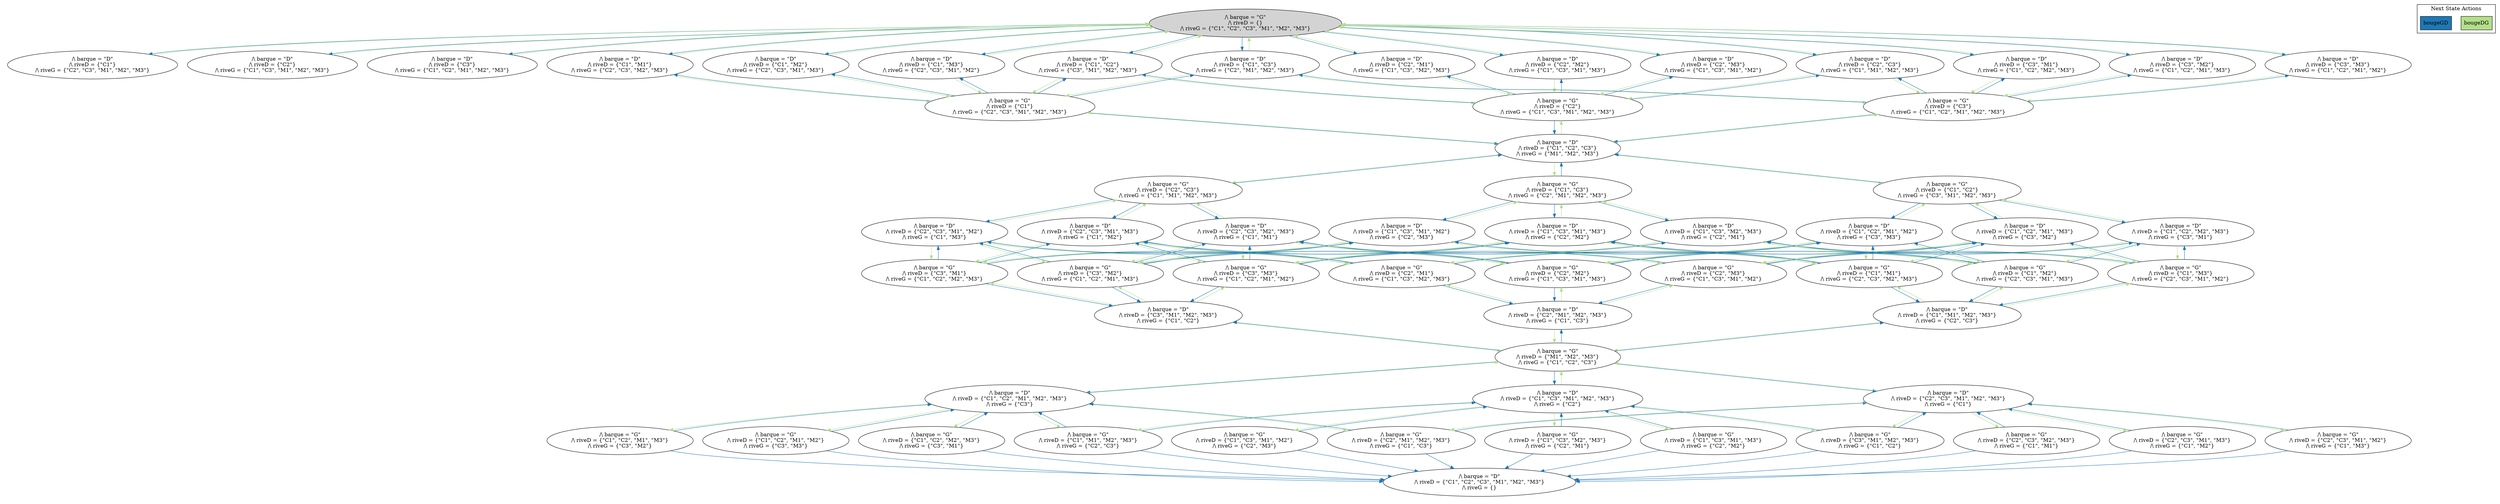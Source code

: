 strict digraph DiskGraph {
edge [colorscheme="paired12"]
nodesep=0.35;
subgraph cluster_graph {
color="white";
4030868867932361665 [label="/\\ barque = \"G\"\n/\\ riveD = {}\n/\\ riveG = {\"C1\", \"C2\", \"C3\", \"M1\", \"M2\", \"M3\"}",style = filled]
4030868867932361665 -> -6231506398632580203 [label="",color="2",fontcolor="2"];
-6231506398632580203 [label="/\\ barque = \"D\"\n/\\ riveD = {\"C1\"}\n/\\ riveG = {\"C2\", \"C3\", \"M1\", \"M2\", \"M3\"}"];
-6231506398632580203 -> 4030868867932361665 [label="",color="3",fontcolor="3"];
4030868867932361665 -> 1670963006725834817 [label="",color="2",fontcolor="2"];
1670963006725834817 [label="/\\ barque = \"D\"\n/\\ riveD = {\"C2\"}\n/\\ riveG = {\"C1\", \"C3\", \"M1\", \"M2\", \"M3\"}"];
4030868867932361665 -> 123309549816462765 [label="",color="2",fontcolor="2"];
123309549816462765 [label="/\\ barque = \"D\"\n/\\ riveD = {\"C3\"}\n/\\ riveG = {\"C1\", \"C2\", \"M1\", \"M2\", \"M3\"}"];
4030868867932361665 -> -3993333130398680573 [label="",color="2",fontcolor="2"];
-3993333130398680573 [label="/\\ barque = \"D\"\n/\\ riveD = {\"C1\", \"C2\"}\n/\\ riveG = {\"C3\", \"M1\", \"M2\", \"M3\"}"];
1670963006725834817 -> 4030868867932361665 [label="",color="3",fontcolor="3"];
4030868867932361665 -> -7188146901933294528 [label="",color="2",fontcolor="2"];
-7188146901933294528 [label="/\\ barque = \"D\"\n/\\ riveD = {\"C1\", \"C3\"}\n/\\ riveG = {\"C2\", \"M1\", \"M2\", \"M3\"}"];
4030868867932361665 -> 4496216124205627773 [label="",color="2",fontcolor="2"];
4496216124205627773 [label="/\\ barque = \"D\"\n/\\ riveD = {\"C1\", \"M1\"}\n/\\ riveG = {\"C2\", \"C3\", \"M2\", \"M3\"}"];
4030868867932361665 -> -88954962758276831 [label="",color="2",fontcolor="2"];
-88954962758276831 [label="/\\ barque = \"D\"\n/\\ riveD = {\"C1\", \"M2\"}\n/\\ riveG = {\"C2\", \"C3\", \"M1\", \"M3\"}"];
4030868867932361665 -> -3051903447119641982 [label="",color="2",fontcolor="2"];
-3051903447119641982 [label="/\\ barque = \"D\"\n/\\ riveD = {\"C1\", \"M3\"}\n/\\ riveG = {\"C2\", \"C3\", \"M1\", \"M2\"}"];
123309549816462765 -> 4030868867932361665 [label="",color="3",fontcolor="3"];
4030868867932361665 -> -6362405565835943308 [label="",color="2",fontcolor="2"];
-6362405565835943308 [label="/\\ barque = \"D\"\n/\\ riveD = {\"C2\", \"C3\"}\n/\\ riveG = {\"C1\", \"M1\", \"M2\", \"M3\"}"];
4030868867932361665 -> 427673863795074889 [label="",color="2",fontcolor="2"];
427673863795074889 [label="/\\ barque = \"D\"\n/\\ riveD = {\"C2\", \"M1\"}\n/\\ riveG = {\"C1\", \"C3\", \"M2\", \"M3\"}"];
4030868867932361665 -> -4230757689336432875 [label="",color="2",fontcolor="2"];
-4230757689336432875 [label="/\\ barque = \"D\"\n/\\ riveD = {\"C2\", \"M2\"}\n/\\ riveG = {\"C1\", \"C3\", \"M1\", \"M3\"}"];
4030868867932361665 -> -1283571666236646218 [label="",color="2",fontcolor="2"];
-1283571666236646218 [label="/\\ barque = \"D\"\n/\\ riveD = {\"C2\", \"M3\"}\n/\\ riveG = {\"C1\", \"C3\", \"M1\", \"M2\"}"];
-3993333130398680573 -> -8569792807721253449 [label="",color="3",fontcolor="3"];
-8569792807721253449 [label="/\\ barque = \"G\"\n/\\ riveD = {\"C2\"}\n/\\ riveG = {\"C1\", \"C3\", \"M1\", \"M2\", \"M3\"}"];
4030868867932361665 -> 583489071460285050 [label="",color="2",fontcolor="2"];
583489071460285050 [label="/\\ barque = \"D\"\n/\\ riveD = {\"C3\", \"M1\"}\n/\\ riveG = {\"C1\", \"C2\", \"M2\", \"M3\"}"];
-3993333130398680573 -> 4009526564395673187 [label="",color="3",fontcolor="3"];
4009526564395673187 [label="/\\ barque = \"G\"\n/\\ riveD = {\"C1\"}\n/\\ riveG = {\"C2\", \"C3\", \"M1\", \"M2\", \"M3\"}"];
4030868867932361665 -> -3981521369155868122 [label="",color="2",fontcolor="2"];
-3981521369155868122 [label="/\\ barque = \"D\"\n/\\ riveD = {\"C3\", \"M2\"}\n/\\ riveG = {\"C1\", \"C2\", \"M1\", \"M3\"}"];
-3993333130398680573 -> 4030868867932361665 [label="",color="3",fontcolor="3"];
4030868867932361665 -> -2028790842994835067 [label="",color="2",fontcolor="2"];
-2028790842994835067 [label="/\\ barque = \"D\"\n/\\ riveD = {\"C3\", \"M3\"}\n/\\ riveG = {\"C1\", \"C2\", \"M1\", \"M2\"}"];
-7188146901933294528 -> -6946912680726974373 [label="",color="3",fontcolor="3"];
-6946912680726974373 [label="/\\ barque = \"G\"\n/\\ riveD = {\"C3\"}\n/\\ riveG = {\"C1\", \"C2\", \"M1\", \"M2\", \"M3\"}"];
-7188146901933294528 -> 4009526564395673187 [label="",color="3",fontcolor="3"];
-7188146901933294528 -> 4030868867932361665 [label="",color="3",fontcolor="3"];
4496216124205627773 -> 4009526564395673187 [label="",color="3",fontcolor="3"];
4496216124205627773 -> 4030868867932361665 [label="",color="3",fontcolor="3"];
-88954962758276831 -> 4009526564395673187 [label="",color="3",fontcolor="3"];
-88954962758276831 -> 4030868867932361665 [label="",color="3",fontcolor="3"];
-3051903447119641982 -> 4009526564395673187 [label="",color="3",fontcolor="3"];
-3051903447119641982 -> 4030868867932361665 [label="",color="3",fontcolor="3"];
-6362405565835943308 -> -6946912680726974373 [label="",color="3",fontcolor="3"];
-6362405565835943308 -> -8569792807721253449 [label="",color="3",fontcolor="3"];
427673863795074889 -> -8569792807721253449 [label="",color="3",fontcolor="3"];
-6362405565835943308 -> 4030868867932361665 [label="",color="3",fontcolor="3"];
427673863795074889 -> 4030868867932361665 [label="",color="3",fontcolor="3"];
-4230757689336432875 -> -8569792807721253449 [label="",color="3",fontcolor="3"];
-1283571666236646218 -> -8569792807721253449 [label="",color="3",fontcolor="3"];
-4230757689336432875 -> 4030868867932361665 [label="",color="3",fontcolor="3"];
-1283571666236646218 -> 4030868867932361665 [label="",color="3",fontcolor="3"];
-8569792807721253449 -> -3993333130398680573 [label="",color="2",fontcolor="2"];
-8569792807721253449 -> -6362405565835943308 [label="",color="2",fontcolor="2"];
-8569792807721253449 -> 427673863795074889 [label="",color="2",fontcolor="2"];
583489071460285050 -> -6946912680726974373 [label="",color="3",fontcolor="3"];
-8569792807721253449 -> -4230757689336432875 [label="",color="2",fontcolor="2"];
-8569792807721253449 -> -1283571666236646218 [label="",color="2",fontcolor="2"];
583489071460285050 -> 4030868867932361665 [label="",color="3",fontcolor="3"];
-8569792807721253449 -> -1760424878717054544 [label="",color="2",fontcolor="2"];
-1760424878717054544 [label="/\\ barque = \"D\"\n/\\ riveD = {\"C1\", \"C2\", \"C3\"}\n/\\ riveG = {\"M1\", \"M2\", \"M3\"}"];
4009526564395673187 -> -3993333130398680573 [label="",color="2",fontcolor="2"];
4009526564395673187 -> -7188146901933294528 [label="",color="2",fontcolor="2"];
4009526564395673187 -> 4496216124205627773 [label="",color="2",fontcolor="2"];
4009526564395673187 -> -88954962758276831 [label="",color="2",fontcolor="2"];
4009526564395673187 -> -3051903447119641982 [label="",color="2",fontcolor="2"];
4009526564395673187 -> -1760424878717054544 [label="",color="2",fontcolor="2"];
-3981521369155868122 -> -6946912680726974373 [label="",color="3",fontcolor="3"];
-3981521369155868122 -> 4030868867932361665 [label="",color="3",fontcolor="3"];
-2028790842994835067 -> -6946912680726974373 [label="",color="3",fontcolor="3"];
-6946912680726974373 -> -7188146901933294528 [label="",color="2",fontcolor="2"];
-6946912680726974373 -> -6362405565835943308 [label="",color="2",fontcolor="2"];
-2028790842994835067 -> 4030868867932361665 [label="",color="3",fontcolor="3"];
-6946912680726974373 -> 583489071460285050 [label="",color="2",fontcolor="2"];
-6946912680726974373 -> -3981521369155868122 [label="",color="2",fontcolor="2"];
-6946912680726974373 -> -2028790842994835067 [label="",color="2",fontcolor="2"];
-6946912680726974373 -> -1760424878717054544 [label="",color="2",fontcolor="2"];
-1760424878717054544 -> 4149432638727581570 [label="",color="3",fontcolor="3"];
4149432638727581570 [label="/\\ barque = \"G\"\n/\\ riveD = {\"C2\", \"C3\"}\n/\\ riveG = {\"C1\", \"M1\", \"M2\", \"M3\"}"];
-1760424878717054544 -> 152872398177530294 [label="",color="3",fontcolor="3"];
152872398177530294 [label="/\\ barque = \"G\"\n/\\ riveD = {\"C1\", \"C3\"}\n/\\ riveG = {\"C2\", \"M1\", \"M2\", \"M3\"}"];
-1760424878717054544 -> 6247999512668551157 [label="",color="3",fontcolor="3"];
6247999512668551157 [label="/\\ barque = \"G\"\n/\\ riveD = {\"C1\", \"C2\"}\n/\\ riveG = {\"C3\", \"M1\", \"M2\", \"M3\"}"];
-1760424878717054544 -> -6946912680726974373 [label="",color="3",fontcolor="3"];
-1760424878717054544 -> -8569792807721253449 [label="",color="3",fontcolor="3"];
-1760424878717054544 -> 4009526564395673187 [label="",color="3",fontcolor="3"];
4149432638727581570 -> -1760424878717054544 [label="",color="2",fontcolor="2"];
152872398177530294 -> -1760424878717054544 [label="",color="2",fontcolor="2"];
4149432638727581570 -> -2096982607839092251 [label="",color="2",fontcolor="2"];
-2096982607839092251 [label="/\\ barque = \"D\"\n/\\ riveD = {\"C2\", \"C3\", \"M1\", \"M2\"}\n/\\ riveG = {\"C1\", \"M3\"}"];
4149432638727581570 -> 1866204512614104322 [label="",color="2",fontcolor="2"];
1866204512614104322 [label="/\\ barque = \"D\"\n/\\ riveD = {\"C2\", \"C3\", \"M1\", \"M3\"}\n/\\ riveG = {\"C1\", \"M2\"}"];
4149432638727581570 -> -2646084815817032849 [label="",color="2",fontcolor="2"];
-2646084815817032849 [label="/\\ barque = \"D\"\n/\\ riveD = {\"C2\", \"C3\", \"M2\", \"M3\"}\n/\\ riveG = {\"C1\", \"M1\"}"];
152872398177530294 -> -2002871597451549368 [label="",color="2",fontcolor="2"];
-2002871597451549368 [label="/\\ barque = \"D\"\n/\\ riveD = {\"C1\", \"C3\", \"M1\", \"M2\"}\n/\\ riveG = {\"C2\", \"M3\"}"];
152872398177530294 -> 2248506315659966895 [label="",color="2",fontcolor="2"];
2248506315659966895 [label="/\\ barque = \"D\"\n/\\ riveD = {\"C1\", \"C3\", \"M1\", \"M3\"}\n/\\ riveG = {\"C2\", \"M2\"}"];
6247999512668551157 -> -1760424878717054544 [label="",color="2",fontcolor="2"];
152872398177530294 -> -2479956824605720638 [label="",color="2",fontcolor="2"];
-2479956824605720638 [label="/\\ barque = \"D\"\n/\\ riveD = {\"C1\", \"C3\", \"M2\", \"M3\"}\n/\\ riveG = {\"C2\", \"M1\"}"];
6247999512668551157 -> -6605004028890737284 [label="",color="2",fontcolor="2"];
-6605004028890737284 [label="/\\ barque = \"D\"\n/\\ riveD = {\"C1\", \"C2\", \"M1\", \"M2\"}\n/\\ riveG = {\"C3\", \"M3\"}"];
6247999512668551157 -> 6869781244565883291 [label="",color="2",fontcolor="2"];
6869781244565883291 [label="/\\ barque = \"D\"\n/\\ riveD = {\"C1\", \"C2\", \"M1\", \"M3\"}\n/\\ riveG = {\"C3\", \"M2\"}"];
6247999512668551157 -> -7064039673163804682 [label="",color="2",fontcolor="2"];
-7064039673163804682 [label="/\\ barque = \"D\"\n/\\ riveD = {\"C1\", \"C2\", \"M2\", \"M3\"}\n/\\ riveG = {\"C3\", \"M1\"}"];
-2096982607839092251 -> 6241784231252715472 [label="",color="3",fontcolor="3"];
6241784231252715472 [label="/\\ barque = \"G\"\n/\\ riveD = {\"C3\", \"M2\"}\n/\\ riveG = {\"C1\", \"C2\", \"M1\", \"M3\"}"];
-2096982607839092251 -> -7621930185959147636 [label="",color="3",fontcolor="3"];
-7621930185959147636 [label="/\\ barque = \"G\"\n/\\ riveD = {\"C3\", \"M1\"}\n/\\ riveG = {\"C1\", \"C2\", \"M2\", \"M3\"}"];
-2096982607839092251 -> 6586754788346362595 [label="",color="3",fontcolor="3"];
6586754788346362595 [label="/\\ barque = \"G\"\n/\\ riveD = {\"C2\", \"M2\"}\n/\\ riveG = {\"C1\", \"C3\", \"M1\", \"M3\"}"];
-2096982607839092251 -> -7219576124561626433 [label="",color="3",fontcolor="3"];
-7219576124561626433 [label="/\\ barque = \"G\"\n/\\ riveD = {\"C2\", \"M1\"}\n/\\ riveG = {\"C1\", \"C3\", \"M2\", \"M3\"}"];
-2096982607839092251 -> 4149432638727581570 [label="",color="3",fontcolor="3"];
1866204512614104322 -> 9077506026132982899 [label="",color="3",fontcolor="3"];
9077506026132982899 [label="/\\ barque = \"G\"\n/\\ riveD = {\"C3\", \"M3\"}\n/\\ riveG = {\"C1\", \"C2\", \"M1\", \"M2\"}"];
1866204512614104322 -> -7621930185959147636 [label="",color="3",fontcolor="3"];
1866204512614104322 -> 8074488515537195328 [label="",color="3",fontcolor="3"];
8074488515537195328 [label="/\\ barque = \"G\"\n/\\ riveD = {\"C2\", \"M3\"}\n/\\ riveG = {\"C1\", \"C3\", \"M1\", \"M2\"}"];
1866204512614104322 -> -7219576124561626433 [label="",color="3",fontcolor="3"];
1866204512614104322 -> 4149432638727581570 [label="",color="3",fontcolor="3"];
-2646084815817032849 -> 9077506026132982899 [label="",color="3",fontcolor="3"];
-2646084815817032849 -> 6241784231252715472 [label="",color="3",fontcolor="3"];
-2646084815817032849 -> 8074488515537195328 [label="",color="3",fontcolor="3"];
-2646084815817032849 -> 6586754788346362595 [label="",color="3",fontcolor="3"];
-2646084815817032849 -> 4149432638727581570 [label="",color="3",fontcolor="3"];
-2002871597451549368 -> 6241784231252715472 [label="",color="3",fontcolor="3"];
-2002871597451549368 -> -7621930185959147636 [label="",color="3",fontcolor="3"];
-2002871597451549368 -> 6981275646193132759 [label="",color="3",fontcolor="3"];
6981275646193132759 [label="/\\ barque = \"G\"\n/\\ riveD = {\"C1\", \"M2\"}\n/\\ riveG = {\"C2\", \"C3\", \"M1\", \"M3\"}"];
-2002871597451549368 -> -6898306923837426549 [label="",color="3",fontcolor="3"];
-6898306923837426549 [label="/\\ barque = \"G\"\n/\\ riveD = {\"C1\", \"M1\"}\n/\\ riveG = {\"C2\", \"C3\", \"M2\", \"M3\"}"];
2248506315659966895 -> 9077506026132982899 [label="",color="3",fontcolor="3"];
2248506315659966895 -> -7621930185959147636 [label="",color="3",fontcolor="3"];
-2002871597451549368 -> 152872398177530294 [label="",color="3",fontcolor="3"];
2248506315659966895 -> 5441750385834413940 [label="",color="3",fontcolor="3"];
5441750385834413940 [label="/\\ barque = \"G\"\n/\\ riveD = {\"C1\", \"M3\"}\n/\\ riveG = {\"C2\", \"C3\", \"M1\", \"M2\"}"];
2248506315659966895 -> -6898306923837426549 [label="",color="3",fontcolor="3"];
2248506315659966895 -> 152872398177530294 [label="",color="3",fontcolor="3"];
-2479956824605720638 -> 9077506026132982899 [label="",color="3",fontcolor="3"];
-2479956824605720638 -> 6241784231252715472 [label="",color="3",fontcolor="3"];
-2479956824605720638 -> 5441750385834413940 [label="",color="3",fontcolor="3"];
-2479956824605720638 -> 6981275646193132759 [label="",color="3",fontcolor="3"];
-6605004028890737284 -> 6586754788346362595 [label="",color="3",fontcolor="3"];
-2479956824605720638 -> 152872398177530294 [label="",color="3",fontcolor="3"];
-6605004028890737284 -> -7219576124561626433 [label="",color="3",fontcolor="3"];
-6605004028890737284 -> 6981275646193132759 [label="",color="3",fontcolor="3"];
-6605004028890737284 -> -6898306923837426549 [label="",color="3",fontcolor="3"];
-6605004028890737284 -> 6247999512668551157 [label="",color="3",fontcolor="3"];
6869781244565883291 -> 8074488515537195328 [label="",color="3",fontcolor="3"];
6869781244565883291 -> -7219576124561626433 [label="",color="3",fontcolor="3"];
6869781244565883291 -> 5441750385834413940 [label="",color="3",fontcolor="3"];
6869781244565883291 -> -6898306923837426549 [label="",color="3",fontcolor="3"];
-7064039673163804682 -> 8074488515537195328 [label="",color="3",fontcolor="3"];
6869781244565883291 -> 6247999512668551157 [label="",color="3",fontcolor="3"];
-7064039673163804682 -> 6586754788346362595 [label="",color="3",fontcolor="3"];
-7064039673163804682 -> 5441750385834413940 [label="",color="3",fontcolor="3"];
-7064039673163804682 -> 6981275646193132759 [label="",color="3",fontcolor="3"];
-7064039673163804682 -> 6247999512668551157 [label="",color="3",fontcolor="3"];
6241784231252715472 -> -2002871597451549368 [label="",color="2",fontcolor="2"];
6241784231252715472 -> -2479956824605720638 [label="",color="2",fontcolor="2"];
6241784231252715472 -> -2096982607839092251 [label="",color="2",fontcolor="2"];
6241784231252715472 -> -2646084815817032849 [label="",color="2",fontcolor="2"];
-7621930185959147636 -> -2002871597451549368 [label="",color="2",fontcolor="2"];
6241784231252715472 -> 7126174161009290391 [label="",color="2",fontcolor="2"];
7126174161009290391 [label="/\\ barque = \"D\"\n/\\ riveD = {\"C3\", \"M1\", \"M2\", \"M3\"}\n/\\ riveG = {\"C1\", \"C2\"}"];
-7621930185959147636 -> 2248506315659966895 [label="",color="2",fontcolor="2"];
-7621930185959147636 -> -2096982607839092251 [label="",color="2",fontcolor="2"];
-7621930185959147636 -> 1866204512614104322 [label="",color="2",fontcolor="2"];
-7621930185959147636 -> 7126174161009290391 [label="",color="2",fontcolor="2"];
6586754788346362595 -> -6605004028890737284 [label="",color="2",fontcolor="2"];
6586754788346362595 -> -7064039673163804682 [label="",color="2",fontcolor="2"];
6586754788346362595 -> -2096982607839092251 [label="",color="2",fontcolor="2"];
6586754788346362595 -> -2646084815817032849 [label="",color="2",fontcolor="2"];
6586754788346362595 -> 842142348461520027 [label="",color="2",fontcolor="2"];
842142348461520027 [label="/\\ barque = \"D\"\n/\\ riveD = {\"C2\", \"M1\", \"M2\", \"M3\"}\n/\\ riveG = {\"C1\", \"C3\"}"];
-7219576124561626433 -> -6605004028890737284 [label="",color="2",fontcolor="2"];
-7219576124561626433 -> 6869781244565883291 [label="",color="2",fontcolor="2"];
-7219576124561626433 -> -2096982607839092251 [label="",color="2",fontcolor="2"];
-7219576124561626433 -> 1866204512614104322 [label="",color="2",fontcolor="2"];
9077506026132982899 -> 2248506315659966895 [label="",color="2",fontcolor="2"];
-7219576124561626433 -> 842142348461520027 [label="",color="2",fontcolor="2"];
9077506026132982899 -> -2479956824605720638 [label="",color="2",fontcolor="2"];
9077506026132982899 -> 1866204512614104322 [label="",color="2",fontcolor="2"];
9077506026132982899 -> -2646084815817032849 [label="",color="2",fontcolor="2"];
9077506026132982899 -> 7126174161009290391 [label="",color="2",fontcolor="2"];
8074488515537195328 -> 6869781244565883291 [label="",color="2",fontcolor="2"];
8074488515537195328 -> -7064039673163804682 [label="",color="2",fontcolor="2"];
8074488515537195328 -> 1866204512614104322 [label="",color="2",fontcolor="2"];
6981275646193132759 -> -6605004028890737284 [label="",color="2",fontcolor="2"];
8074488515537195328 -> -2646084815817032849 [label="",color="2",fontcolor="2"];
6981275646193132759 -> -7064039673163804682 [label="",color="2",fontcolor="2"];
8074488515537195328 -> 842142348461520027 [label="",color="2",fontcolor="2"];
6981275646193132759 -> -2002871597451549368 [label="",color="2",fontcolor="2"];
6981275646193132759 -> -2479956824605720638 [label="",color="2",fontcolor="2"];
6981275646193132759 -> 972143687211872310 [label="",color="2",fontcolor="2"];
972143687211872310 [label="/\\ barque = \"D\"\n/\\ riveD = {\"C1\", \"M1\", \"M2\", \"M3\"}\n/\\ riveG = {\"C2\", \"C3\"}"];
-6898306923837426549 -> -6605004028890737284 [label="",color="2",fontcolor="2"];
-6898306923837426549 -> 6869781244565883291 [label="",color="2",fontcolor="2"];
-6898306923837426549 -> -2002871597451549368 [label="",color="2",fontcolor="2"];
5441750385834413940 -> 6869781244565883291 [label="",color="2",fontcolor="2"];
-6898306923837426549 -> 2248506315659966895 [label="",color="2",fontcolor="2"];
5441750385834413940 -> -7064039673163804682 [label="",color="2",fontcolor="2"];
-6898306923837426549 -> 972143687211872310 [label="",color="2",fontcolor="2"];
5441750385834413940 -> 2248506315659966895 [label="",color="2",fontcolor="2"];
5441750385834413940 -> -2479956824605720638 [label="",color="2",fontcolor="2"];
7126174161009290391 -> -8244638964303771012 [label="",color="3",fontcolor="3"];
-8244638964303771012 [label="/\\ barque = \"G\"\n/\\ riveD = {\"M1\", \"M2\", \"M3\"}\n/\\ riveG = {\"C1\", \"C2\", \"C3\"}"];
5441750385834413940 -> 972143687211872310 [label="",color="2",fontcolor="2"];
842142348461520027 -> -8244638964303771012 [label="",color="3",fontcolor="3"];
7126174161009290391 -> 9077506026132982899 [label="",color="3",fontcolor="3"];
7126174161009290391 -> 6241784231252715472 [label="",color="3",fontcolor="3"];
842142348461520027 -> 8074488515537195328 [label="",color="3",fontcolor="3"];
7126174161009290391 -> -7621930185959147636 [label="",color="3",fontcolor="3"];
842142348461520027 -> 6586754788346362595 [label="",color="3",fontcolor="3"];
842142348461520027 -> -7219576124561626433 [label="",color="3",fontcolor="3"];
972143687211872310 -> -8244638964303771012 [label="",color="3",fontcolor="3"];
-8244638964303771012 -> 972143687211872310 [label="",color="2",fontcolor="2"];
-8244638964303771012 -> 842142348461520027 [label="",color="2",fontcolor="2"];
972143687211872310 -> 5441750385834413940 [label="",color="3",fontcolor="3"];
-8244638964303771012 -> 7126174161009290391 [label="",color="2",fontcolor="2"];
972143687211872310 -> 6981275646193132759 [label="",color="3",fontcolor="3"];
-8244638964303771012 -> -922776709249649179 [label="",color="2",fontcolor="2"];
-922776709249649179 [label="/\\ barque = \"D\"\n/\\ riveD = {\"C1\", \"C2\", \"M1\", \"M2\", \"M3\"}\n/\\ riveG = {\"C3\"}"];
972143687211872310 -> -6898306923837426549 [label="",color="3",fontcolor="3"];
-8244638964303771012 -> -2857778698918584762 [label="",color="2",fontcolor="2"];
-2857778698918584762 [label="/\\ barque = \"D\"\n/\\ riveD = {\"C1\", \"C3\", \"M1\", \"M2\", \"M3\"}\n/\\ riveG = {\"C2\"}"];
-922776709249649179 -> -7670075631031731859 [label="",color="3",fontcolor="3"];
-7670075631031731859 [label="/\\ barque = \"G\"\n/\\ riveD = {\"C2\", \"M1\", \"M2\", \"M3\"}\n/\\ riveG = {\"C1\", \"C3\"}"];
-8244638964303771012 -> 7172210576006428242 [label="",color="2",fontcolor="2"];
7172210576006428242 [label="/\\ barque = \"D\"\n/\\ riveD = {\"C2\", \"C3\", \"M1\", \"M2\", \"M3\"}\n/\\ riveG = {\"C1\"}"];
-922776709249649179 -> -7828327830138946112 [label="",color="3",fontcolor="3"];
-7828327830138946112 [label="/\\ barque = \"G\"\n/\\ riveD = {\"C1\", \"M1\", \"M2\", \"M3\"}\n/\\ riveG = {\"C2\", \"C3\"}"];
-2857778698918584762 -> -232833147972935327 [label="",color="3",fontcolor="3"];
-232833147972935327 [label="/\\ barque = \"G\"\n/\\ riveD = {\"C3\", \"M1\", \"M2\", \"M3\"}\n/\\ riveG = {\"C1\", \"C2\"}"];
-922776709249649179 -> 276676161976369664 [label="",color="3",fontcolor="3"];
276676161976369664 [label="/\\ barque = \"G\"\n/\\ riveD = {\"C1\", \"C2\", \"M2\", \"M3\"}\n/\\ riveG = {\"C3\", \"M1\"}"];
-2857778698918584762 -> -7828327830138946112 [label="",color="3",fontcolor="3"];
-922776709249649179 -> -4505900372239842195 [label="",color="3",fontcolor="3"];
-4505900372239842195 [label="/\\ barque = \"G\"\n/\\ riveD = {\"C1\", \"C2\", \"M1\", \"M3\"}\n/\\ riveG = {\"C3\", \"M2\"}"];
-2857778698918584762 -> 4878773544889381428 [label="",color="3",fontcolor="3"];
4878773544889381428 [label="/\\ barque = \"G\"\n/\\ riveD = {\"C1\", \"C3\", \"M2\", \"M3\"}\n/\\ riveG = {\"C2\", \"M1\"}"];
-922776709249649179 -> 4213048235395389578 [label="",color="3",fontcolor="3"];
4213048235395389578 [label="/\\ barque = \"G\"\n/\\ riveD = {\"C1\", \"C2\", \"M1\", \"M2\"}\n/\\ riveG = {\"C3\", \"M3\"}"];
-2857778698918584762 -> -9145189835466083239 [label="",color="3",fontcolor="3"];
-9145189835466083239 [label="/\\ barque = \"G\"\n/\\ riveD = {\"C1\", \"C3\", \"M1\", \"M3\"}\n/\\ riveG = {\"C2\", \"M2\"}"];
-922776709249649179 -> -8244638964303771012 [label="",color="3",fontcolor="3"];
-2857778698918584762 -> 8797166404169885886 [label="",color="3",fontcolor="3"];
8797166404169885886 [label="/\\ barque = \"G\"\n/\\ riveD = {\"C1\", \"C3\", \"M1\", \"M2\"}\n/\\ riveG = {\"C2\", \"M3\"}"];
-2857778698918584762 -> -8244638964303771012 [label="",color="3",fontcolor="3"];
-7670075631031731859 -> -922776709249649179 [label="",color="2",fontcolor="2"];
-7670075631031731859 -> 7172210576006428242 [label="",color="2",fontcolor="2"];
7172210576006428242 -> -232833147972935327 [label="",color="3",fontcolor="3"];
-7670075631031731859 -> -5531705046767442640 [label="",color="2",fontcolor="2"];
-5531705046767442640 [label="/\\ barque = \"D\"\n/\\ riveD = {\"C1\", \"C2\", \"C3\", \"M1\", \"M2\", \"M3\"}\n/\\ riveG = {}"];
7172210576006428242 -> -7670075631031731859 [label="",color="3",fontcolor="3"];
7172210576006428242 -> 5000888094229935769 [label="",color="3",fontcolor="3"];
5000888094229935769 [label="/\\ barque = \"G\"\n/\\ riveD = {\"C2\", \"C3\", \"M2\", \"M3\"}\n/\\ riveG = {\"C1\", \"M1\"}"];
7172210576006428242 -> -8662786286211452684 [label="",color="3",fontcolor="3"];
-8662786286211452684 [label="/\\ barque = \"G\"\n/\\ riveD = {\"C2\", \"C3\", \"M1\", \"M3\"}\n/\\ riveG = {\"C1\", \"M2\"}"];
7172210576006428242 -> 8991308792019921939 [label="",color="3",fontcolor="3"];
8991308792019921939 [label="/\\ barque = \"G\"\n/\\ riveD = {\"C2\", \"C3\", \"M1\", \"M2\"}\n/\\ riveG = {\"C1\", \"M3\"}"];
7172210576006428242 -> -8244638964303771012 [label="",color="3",fontcolor="3"];
-7828327830138946112 -> -922776709249649179 [label="",color="2",fontcolor="2"];
-7828327830138946112 -> -2857778698918584762 [label="",color="2",fontcolor="2"];
-7828327830138946112 -> -5531705046767442640 [label="",color="2",fontcolor="2"];
-232833147972935327 -> -2857778698918584762 [label="",color="2",fontcolor="2"];
-232833147972935327 -> 7172210576006428242 [label="",color="2",fontcolor="2"];
-232833147972935327 -> -5531705046767442640 [label="",color="2",fontcolor="2"];
276676161976369664 -> -922776709249649179 [label="",color="2",fontcolor="2"];
276676161976369664 -> -5531705046767442640 [label="",color="2",fontcolor="2"];
-4505900372239842195 -> -922776709249649179 [label="",color="2",fontcolor="2"];
-4505900372239842195 -> -5531705046767442640 [label="",color="2",fontcolor="2"];
4878773544889381428 -> -2857778698918584762 [label="",color="2",fontcolor="2"];
4878773544889381428 -> -5531705046767442640 [label="",color="2",fontcolor="2"];
4213048235395389578 -> -922776709249649179 [label="",color="2",fontcolor="2"];
4213048235395389578 -> -5531705046767442640 [label="",color="2",fontcolor="2"];
-9145189835466083239 -> -2857778698918584762 [label="",color="2",fontcolor="2"];
-9145189835466083239 -> -5531705046767442640 [label="",color="2",fontcolor="2"];
8797166404169885886 -> -2857778698918584762 [label="",color="2",fontcolor="2"];
8797166404169885886 -> -5531705046767442640 [label="",color="2",fontcolor="2"];
5000888094229935769 -> 7172210576006428242 [label="",color="2",fontcolor="2"];
5000888094229935769 -> -5531705046767442640 [label="",color="2",fontcolor="2"];
-8662786286211452684 -> 7172210576006428242 [label="",color="2",fontcolor="2"];
-8662786286211452684 -> -5531705046767442640 [label="",color="2",fontcolor="2"];
8991308792019921939 -> 7172210576006428242 [label="",color="2",fontcolor="2"];
8991308792019921939 -> -5531705046767442640 [label="",color="2",fontcolor="2"];
{rank = same; 4030868867932361665;}
{rank = same; 123309549816462765;427673863795074889;-88954962758276831;-3981521369155868122;1670963006725834817;-4230757689336432875;-6231506398632580203;583489071460285050;4496216124205627773;-3993333130398680573;-1283571666236646218;-7188146901933294528;-6362405565835943308;-2028790842994835067;-3051903447119641982;}
{rank = same; 4009526564395673187;-6946912680726974373;-8569792807721253449;}
{rank = same; -1760424878717054544;}
{rank = same; 4149432638727581570;6247999512668551157;152872398177530294;}
{rank = same; 1866204512614104322;-2646084815817032849;6869781244565883291;-2002871597451549368;-7064039673163804682;-2096982607839092251;2248506315659966895;-2479956824605720638;-6605004028890737284;}
{rank = same; 6586754788346362595;-6898306923837426549;5441750385834413940;-7621930185959147636;9077506026132982899;8074488515537195328;-7219576124561626433;6241784231252715472;6981275646193132759;}
{rank = same; 7126174161009290391;972143687211872310;842142348461520027;}
{rank = same; -8244638964303771012;}
{rank = same; -922776709249649179;7172210576006428242;-2857778698918584762;}
{rank = same; 8991308792019921939;-7670075631031731859;4878773544889381428;4213048235395389578;-9145189835466083239;5000888094229935769;-232833147972935327;-8662786286211452684;8797166404169885886;276676161976369664;-4505900372239842195;-7828327830138946112;}
}
subgraph cluster_legend {graph[style=bold];label = "Next State Actions" style="solid"
node [ labeljust="l",colorscheme="paired12",style=filled,shape=record ]
bougeDG [label="bougeDG",fillcolor=3]
bougeGD [label="bougeGD",fillcolor=2]
}}